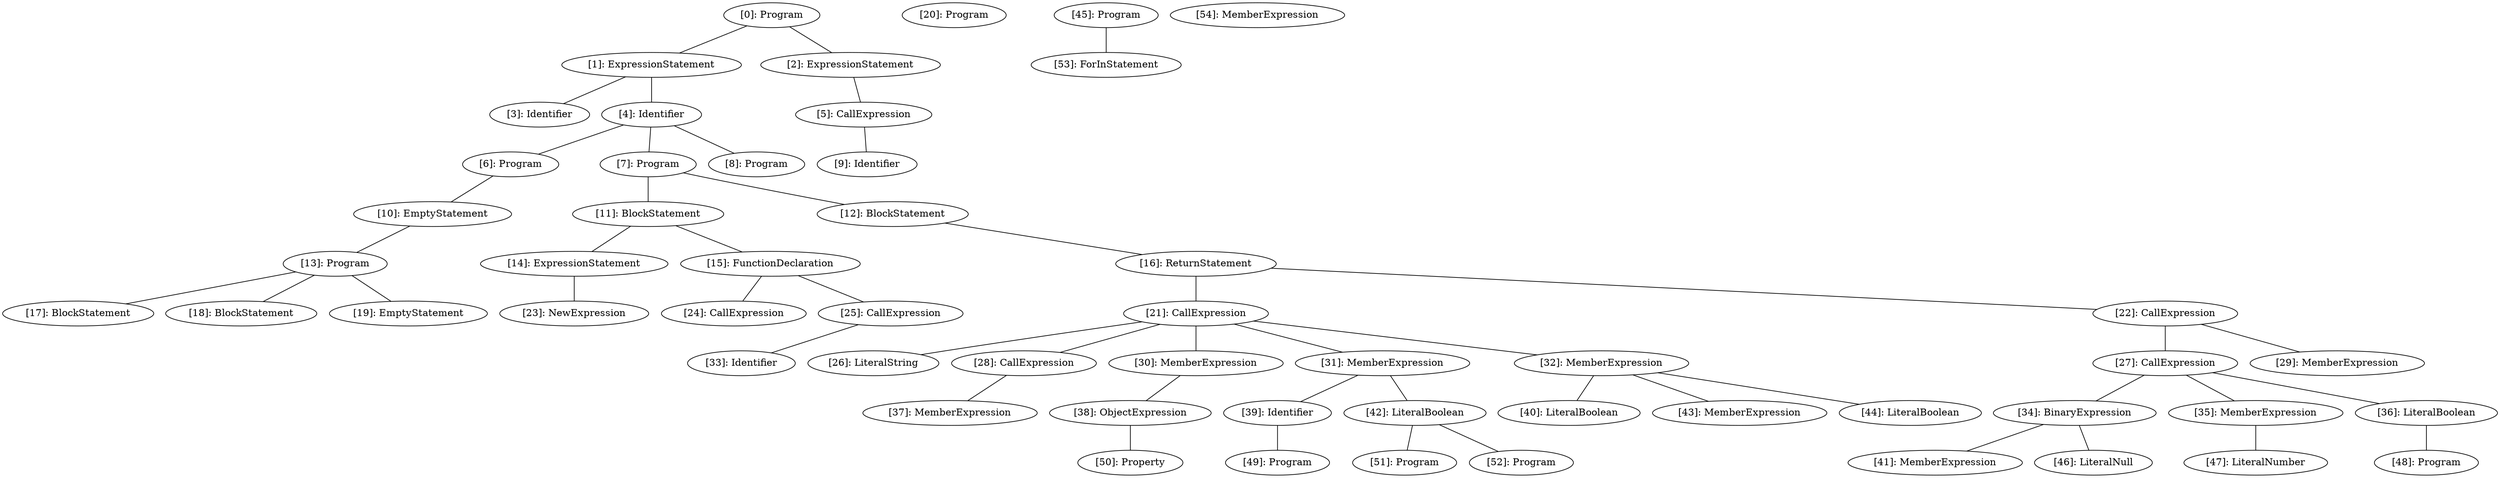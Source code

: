 // Result
graph {
	0 [label="[0]: Program"]
	1 [label="[1]: ExpressionStatement"]
	2 [label="[2]: ExpressionStatement"]
	3 [label="[3]: Identifier"]
	4 [label="[4]: Identifier"]
	5 [label="[5]: CallExpression"]
	6 [label="[6]: Program"]
	7 [label="[7]: Program"]
	8 [label="[8]: Program"]
	9 [label="[9]: Identifier"]
	10 [label="[10]: EmptyStatement"]
	11 [label="[11]: BlockStatement"]
	12 [label="[12]: BlockStatement"]
	13 [label="[13]: Program"]
	14 [label="[14]: ExpressionStatement"]
	15 [label="[15]: FunctionDeclaration"]
	16 [label="[16]: ReturnStatement"]
	17 [label="[17]: BlockStatement"]
	18 [label="[18]: BlockStatement"]
	19 [label="[19]: EmptyStatement"]
	20 [label="[20]: Program"]
	21 [label="[21]: CallExpression"]
	22 [label="[22]: CallExpression"]
	23 [label="[23]: NewExpression"]
	24 [label="[24]: CallExpression"]
	25 [label="[25]: CallExpression"]
	26 [label="[26]: LiteralString"]
	27 [label="[27]: CallExpression"]
	28 [label="[28]: CallExpression"]
	29 [label="[29]: MemberExpression"]
	30 [label="[30]: MemberExpression"]
	31 [label="[31]: MemberExpression"]
	32 [label="[32]: MemberExpression"]
	33 [label="[33]: Identifier"]
	34 [label="[34]: BinaryExpression"]
	35 [label="[35]: MemberExpression"]
	36 [label="[36]: LiteralBoolean"]
	37 [label="[37]: MemberExpression"]
	38 [label="[38]: ObjectExpression"]
	39 [label="[39]: Identifier"]
	40 [label="[40]: LiteralBoolean"]
	41 [label="[41]: MemberExpression"]
	42 [label="[42]: LiteralBoolean"]
	43 [label="[43]: MemberExpression"]
	44 [label="[44]: LiteralBoolean"]
	45 [label="[45]: Program"]
	46 [label="[46]: LiteralNull"]
	47 [label="[47]: LiteralNumber"]
	48 [label="[48]: Program"]
	49 [label="[49]: Program"]
	50 [label="[50]: Property"]
	51 [label="[51]: Program"]
	52 [label="[52]: Program"]
	53 [label="[53]: ForInStatement"]
	54 [label="[54]: MemberExpression"]
	0 -- 1
	0 -- 2
	1 -- 3
	1 -- 4
	2 -- 5
	4 -- 6
	4 -- 7
	4 -- 8
	5 -- 9
	6 -- 10
	7 -- 11
	7 -- 12
	10 -- 13
	11 -- 14
	11 -- 15
	12 -- 16
	13 -- 17
	13 -- 18
	13 -- 19
	14 -- 23
	15 -- 24
	15 -- 25
	16 -- 21
	16 -- 22
	21 -- 26
	21 -- 28
	21 -- 30
	21 -- 31
	21 -- 32
	22 -- 27
	22 -- 29
	25 -- 33
	27 -- 34
	27 -- 35
	27 -- 36
	28 -- 37
	30 -- 38
	31 -- 39
	31 -- 42
	32 -- 40
	32 -- 43
	32 -- 44
	34 -- 41
	34 -- 46
	35 -- 47
	36 -- 48
	38 -- 50
	39 -- 49
	42 -- 51
	42 -- 52
	45 -- 53
}
